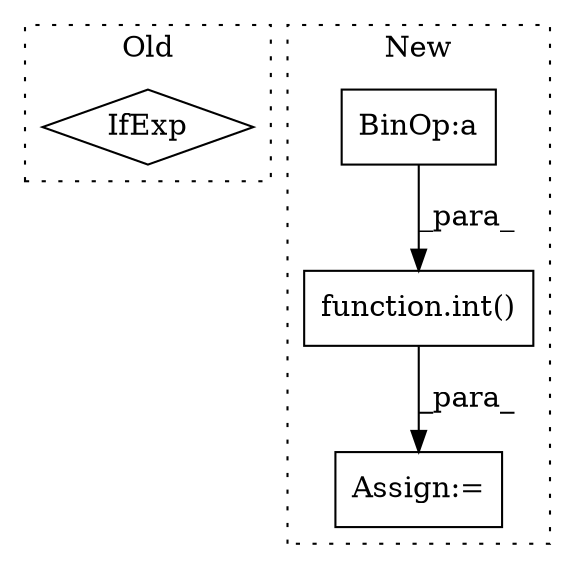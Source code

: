 digraph G {
subgraph cluster0 {
1 [label="IfExp" a="51" s="3697,3707" l="4,6" shape="diamond"];
label = "Old";
style="dotted";
}
subgraph cluster1 {
2 [label="function.int()" a="75" s="3761,3797" l="4,1" shape="box"];
3 [label="BinOp:a" a="82" s="3779" l="1" shape="box"];
4 [label="Assign:=" a="68" s="3754" l="3" shape="box"];
label = "New";
style="dotted";
}
2 -> 4 [label="_para_"];
3 -> 2 [label="_para_"];
}